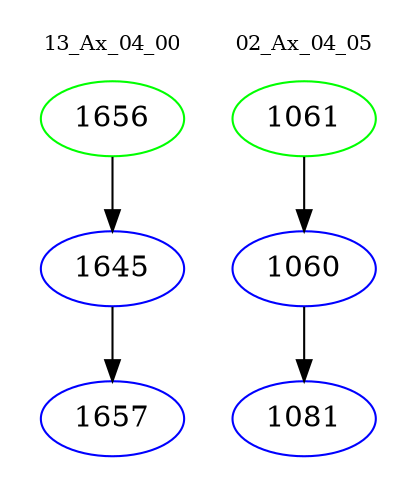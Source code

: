 digraph{
subgraph cluster_0 {
color = white
label = "13_Ax_04_00";
fontsize=10;
T0_1656 [label="1656", color="green"]
T0_1656 -> T0_1645 [color="black"]
T0_1645 [label="1645", color="blue"]
T0_1645 -> T0_1657 [color="black"]
T0_1657 [label="1657", color="blue"]
}
subgraph cluster_1 {
color = white
label = "02_Ax_04_05";
fontsize=10;
T1_1061 [label="1061", color="green"]
T1_1061 -> T1_1060 [color="black"]
T1_1060 [label="1060", color="blue"]
T1_1060 -> T1_1081 [color="black"]
T1_1081 [label="1081", color="blue"]
}
}
